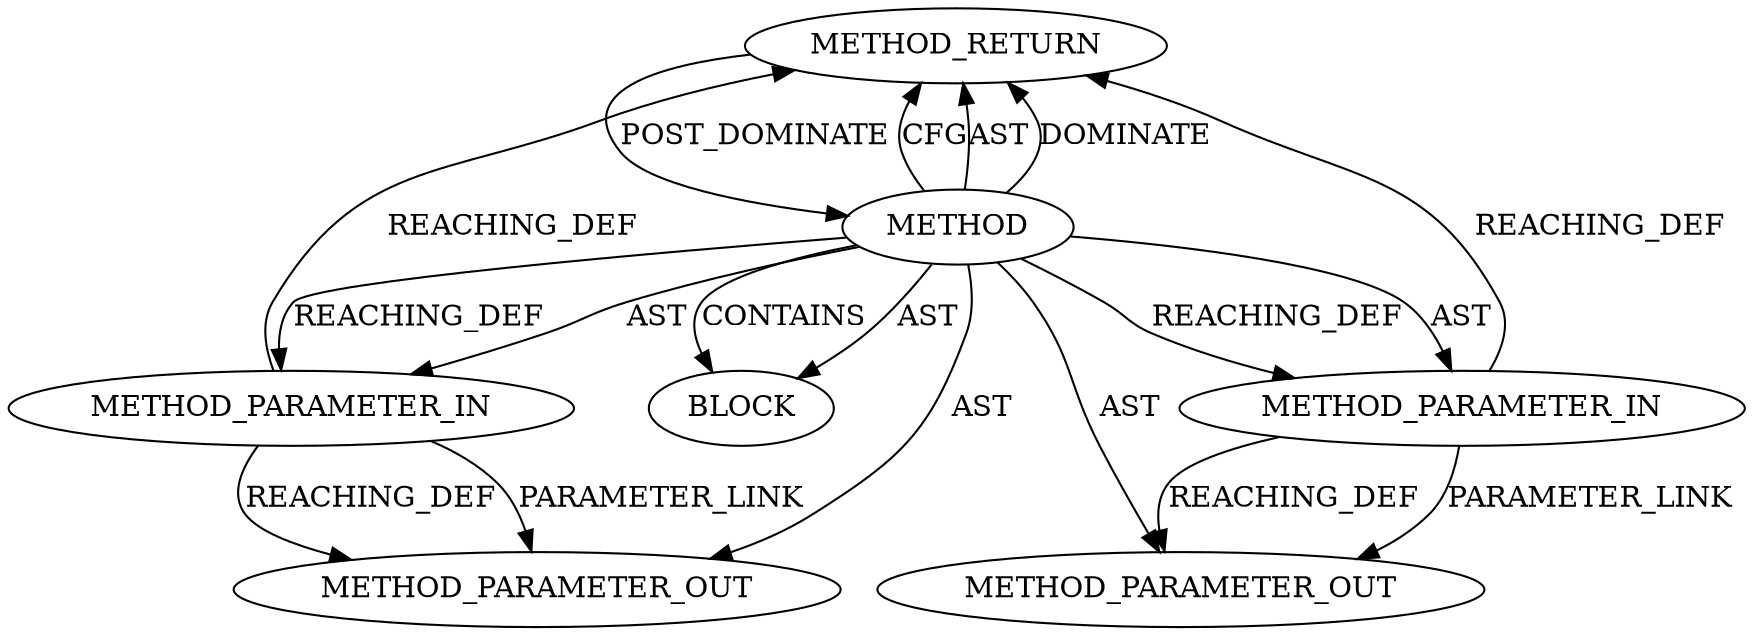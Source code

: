 digraph {
  2191 [label=METHOD_RETURN ORDER=2 CODE="RET" TYPE_FULL_NAME="ANY" EVALUATION_STRATEGY="BY_VALUE"]
  2189 [label=METHOD_PARAMETER_IN ORDER=2 CODE="p2" IS_VARIADIC=false TYPE_FULL_NAME="ANY" EVALUATION_STRATEGY="BY_VALUE" INDEX=2 NAME="p2"]
  2803 [label=METHOD_PARAMETER_OUT ORDER=1 CODE="p1" IS_VARIADIC=false TYPE_FULL_NAME="ANY" EVALUATION_STRATEGY="BY_VALUE" INDEX=1 NAME="p1"]
  2188 [label=METHOD_PARAMETER_IN ORDER=1 CODE="p1" IS_VARIADIC=false TYPE_FULL_NAME="ANY" EVALUATION_STRATEGY="BY_VALUE" INDEX=1 NAME="p1"]
  2187 [label=METHOD AST_PARENT_TYPE="NAMESPACE_BLOCK" AST_PARENT_FULL_NAME="<global>" ORDER=0 CODE="<empty>" FULL_NAME="<operator>.greaterThan" IS_EXTERNAL=true FILENAME="<empty>" SIGNATURE="" NAME="<operator>.greaterThan"]
  2190 [label=BLOCK ORDER=1 ARGUMENT_INDEX=1 CODE="<empty>" TYPE_FULL_NAME="ANY"]
  2804 [label=METHOD_PARAMETER_OUT ORDER=2 CODE="p2" IS_VARIADIC=false TYPE_FULL_NAME="ANY" EVALUATION_STRATEGY="BY_VALUE" INDEX=2 NAME="p2"]
  2187 -> 2803 [label=AST ]
  2187 -> 2191 [label=CFG ]
  2187 -> 2191 [label=AST ]
  2187 -> 2189 [label=REACHING_DEF VARIABLE=""]
  2189 -> 2191 [label=REACHING_DEF VARIABLE="p2"]
  2188 -> 2191 [label=REACHING_DEF VARIABLE="p1"]
  2187 -> 2190 [label=CONTAINS ]
  2187 -> 2191 [label=DOMINATE ]
  2187 -> 2804 [label=AST ]
  2187 -> 2190 [label=AST ]
  2187 -> 2188 [label=REACHING_DEF VARIABLE=""]
  2188 -> 2803 [label=REACHING_DEF VARIABLE="p1"]
  2191 -> 2187 [label=POST_DOMINATE ]
  2188 -> 2803 [label=PARAMETER_LINK ]
  2187 -> 2188 [label=AST ]
  2187 -> 2189 [label=AST ]
  2189 -> 2804 [label=PARAMETER_LINK ]
  2189 -> 2804 [label=REACHING_DEF VARIABLE="p2"]
}
